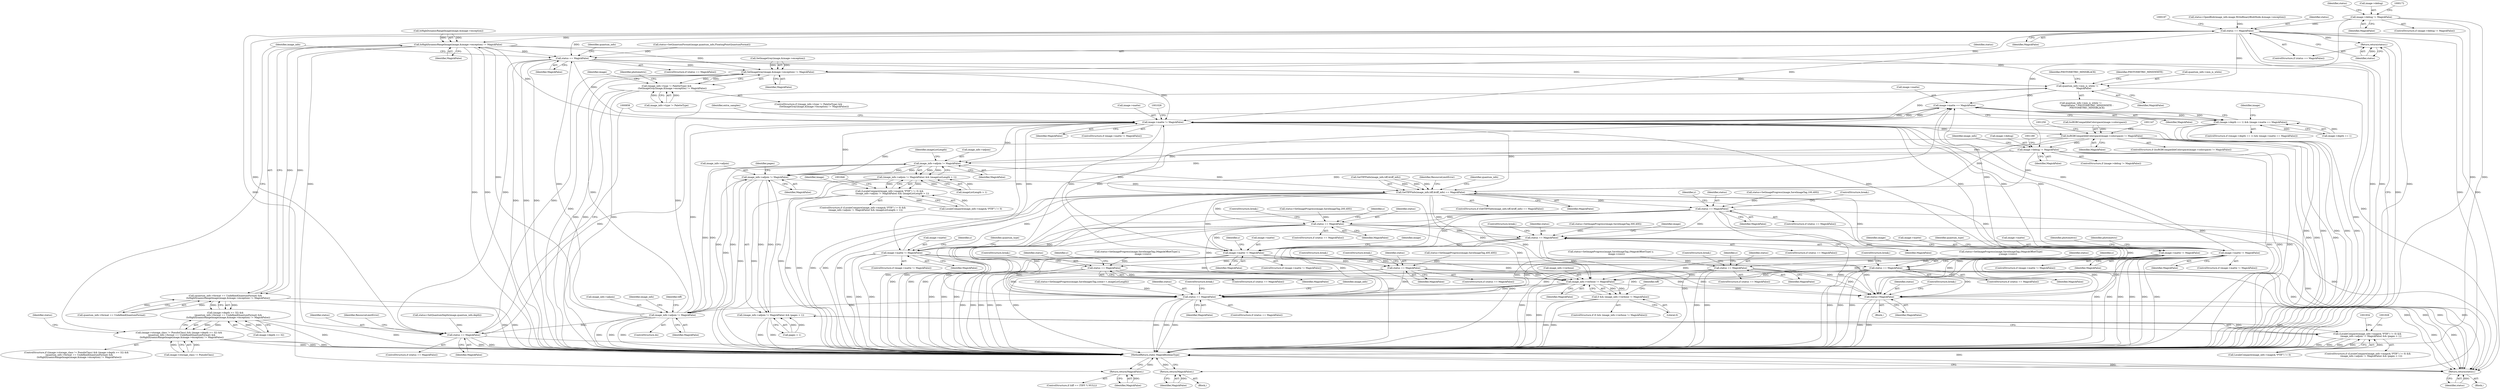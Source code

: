 digraph "0_ImageMagick6_3c53413eb544cc567309b4c86485eae43e956112@pointer" {
"1000166" [label="(Call,image->debug != MagickFalse)"];
"1000191" [label="(Call,status == MagickFalse)"];
"1000194" [label="(Return,return(status);)"];
"1000306" [label="(Return,return(MagickFalse);)"];
"1000319" [label="(Return,return(MagickFalse);)"];
"1000450" [label="(Call,IsHighDynamicRangeImage(image,&image->exception) != MagickFalse)"];
"1000444" [label="(Call,(quantum_info->format == UndefinedQuantumFormat) &&\n        (IsHighDynamicRangeImage(image,&image->exception) != MagickFalse))"];
"1000438" [label="(Call,(image->depth >= 32) &&\n        (quantum_info->format == UndefinedQuantumFormat) &&\n        (IsHighDynamicRangeImage(image,&image->exception) != MagickFalse))"];
"1000432" [label="(Call,(image->storage_class != PseudoClass) && (image->depth >= 32) &&\n        (quantum_info->format == UndefinedQuantumFormat) &&\n        (IsHighDynamicRangeImage(image,&image->exception) != MagickFalse))"];
"1000466" [label="(Call,status == MagickFalse)"];
"1000766" [label="(Call,SetImageGray(image,&image->exception) != MagickFalse)"];
"1000760" [label="(Call,(image_info->type != PaletteType) &&\n                (SetImageGray(image,&image->exception) != MagickFalse))"];
"1000780" [label="(Call,quantum_info->min_is_white !=\n                  MagickFalse)"];
"1000800" [label="(Call,image->matte == MagickFalse)"];
"1000794" [label="(Call,(image->depth == 1) && (image->matte == MagickFalse))"];
"1000941" [label="(Call,image->matte != MagickFalse)"];
"1001138" [label="(Call,IssRGBCompatibleColorspace(image->colorspace) != MagickFalse)"];
"1001183" [label="(Call,image->debug != MagickFalse)"];
"1001836" [label="(Call,image_info->adjoin != MagickFalse)"];
"1001835" [label="(Call,(image_info->adjoin != MagickFalse) && (imageListLength > 1))"];
"1001827" [label="(Call,(LocaleCompare(image_info->magick,\"PTIF\") != 0) &&\n        (image_info->adjoin != MagickFalse) && (imageListLength > 1))"];
"1001919" [label="(Call,image_info->adjoin != MagickFalse)"];
"1001918" [label="(Call,(image_info->adjoin != MagickFalse) && (pages > 1))"];
"1001910" [label="(Call,(LocaleCompare(image_info->magick,\"PTIF\") != 0) &&\n          (image_info->adjoin != MagickFalse) && (pages > 1))"];
"1001954" [label="(Call,GetTIFFInfo(image_info,tiff,&tiff_info) == MagickFalse)"];
"1001998" [label="(Call,image->matte != MagickFalse)"];
"1002089" [label="(Call,status == MagickFalse)"];
"1002887" [label="(Call,image_info->verbose != MagickFalse)"];
"1002885" [label="(Call,0 && (image_info->verbose != MagickFalse))"];
"1002899" [label="(Call,status=MagickFalse)"];
"1002934" [label="(Return,return(status);)"];
"1002923" [label="(Call,status == MagickFalse)"];
"1002927" [label="(Call,image_info->adjoin != MagickFalse)"];
"1000851" [label="(Call,status == MagickFalse)"];
"1002176" [label="(Call,status == MagickFalse)"];
"1002259" [label="(Call,status == MagickFalse)"];
"1002342" [label="(Call,status == MagickFalse)"];
"1002347" [label="(Call,image->matte != MagickFalse)"];
"1002431" [label="(Call,status == MagickFalse)"];
"1002443" [label="(Call,image->matte != MagickFalse)"];
"1002545" [label="(Call,status == MagickFalse)"];
"1002752" [label="(Call,image->matte != MagickFalse)"];
"1002860" [label="(Call,status == MagickFalse)"];
"1000465" [label="(ControlStructure,if (status == MagickFalse))"];
"1002891" [label="(Identifier,MagickFalse)"];
"1000195" [label="(Identifier,status)"];
"1001842" [label="(Identifier,imageListLength)"];
"1000180" [label="(Call,status=OpenBlob(image_info,image,WriteBinaryBlobMode,&image->exception))"];
"1000767" [label="(Call,SetImageGray(image,&image->exception))"];
"1001837" [label="(Call,image_info->adjoin)"];
"1002900" [label="(Identifier,status)"];
"1002354" [label="(Identifier,y)"];
"1000468" [label="(Identifier,MagickFalse)"];
"1001187" [label="(Identifier,MagickFalse)"];
"1002902" [label="(ControlStructure,break;)"];
"1000300" [label="(ControlStructure,if (tiff == (TIFF *) NULL))"];
"1001841" [label="(Call,imageListLength > 1)"];
"1000800" [label="(Call,image->matte == MagickFalse)"];
"1002090" [label="(Identifier,status)"];
"1001924" [label="(Call,pages > 1)"];
"1002454" [label="(Identifier,image)"];
"1000786" [label="(Identifier,PHOTOMETRIC_MINISBLACK)"];
"1000759" [label="(ControlStructure,if ((image_info->type != PaletteType) &&\n                (SetImageGray(image,&image->exception) != MagickFalse)))"];
"1000192" [label="(Identifier,status)"];
"1002928" [label="(Call,image_info->adjoin)"];
"1000785" [label="(Identifier,PHOTOMETRIC_MINISWHITE)"];
"1002545" [label="(Call,status == MagickFalse)"];
"1000471" [label="(Identifier,quantum_info)"];
"1002347" [label="(Call,image->matte != MagickFalse)"];
"1000439" [label="(Call,image->depth >= 32)"];
"1000850" [label="(ControlStructure,if (status == MagickFalse))"];
"1001840" [label="(Identifier,MagickFalse)"];
"1002348" [label="(Call,image->matte)"];
"1001826" [label="(ControlStructure,if ((LocaleCompare(image_info->magick,\"PTIF\") != 0) &&\n        (image_info->adjoin != MagickFalse) && (imageListLength > 1)))"];
"1002444" [label="(Call,image->matte)"];
"1002859" [label="(ControlStructure,if (status == MagickFalse))"];
"1001919" [label="(Call,image_info->adjoin != MagickFalse)"];
"1002431" [label="(Call,status == MagickFalse)"];
"1002923" [label="(Call,status == MagickFalse)"];
"1000193" [label="(Identifier,MagickFalse)"];
"1000794" [label="(Call,(image->depth == 1) && (image->matte == MagickFalse))"];
"1002547" [label="(Identifier,MagickFalse)"];
"1001918" [label="(Call,(image_info->adjoin != MagickFalse) && (pages > 1))"];
"1000345" [label="(Identifier,image_info)"];
"1001910" [label="(Call,(LocaleCompare(image_info->magick,\"PTIF\") != 0) &&\n          (image_info->adjoin != MagickFalse) && (pages > 1))"];
"1002933" [label="(Identifier,tiff)"];
"1002548" [label="(ControlStructure,break;)"];
"1002914" [label="(Call,status=SetImageProgress(image,SaveImagesTag,scene++,imageListLength))"];
"1001137" [label="(ControlStructure,if (IssRGBCompatibleColorspace(image->colorspace) != MagickFalse))"];
"1002772" [label="(Identifier,photometric)"];
"1000166" [label="(Call,image->debug != MagickFalse)"];
"1001911" [label="(Call,LocaleCompare(image_info->magick,\"PTIF\") != 0)"];
"1002924" [label="(Identifier,status)"];
"1001138" [label="(Call,IssRGBCompatibleColorspace(image->colorspace) != MagickFalse)"];
"1000181" [label="(Identifier,status)"];
"1000804" [label="(Identifier,MagickFalse)"];
"1002442" [label="(ControlStructure,if (image->matte != MagickFalse))"];
"1000194" [label="(Return,return(status);)"];
"1002935" [label="(Identifier,status)"];
"1000760" [label="(Call,(image_info->type != PaletteType) &&\n                (SetImageGray(image,&image->exception) != MagickFalse))"];
"1000951" [label="(Identifier,extra_samples)"];
"1000320" [label="(Identifier,MagickFalse)"];
"1002341" [label="(ControlStructure,if (status == MagickFalse))"];
"1000445" [label="(Call,quantum_info->format == UndefinedQuantumFormat)"];
"1002262" [label="(ControlStructure,break;)"];
"1000779" [label="(Call,quantum_info->min_is_white !=\n                  MagickFalse ? PHOTOMETRIC_MINISWHITE :\n                  PHOTOMETRIC_MINISBLACK)"];
"1000844" [label="(Call,status=SetQuantumDepth(image,quantum_info,depth))"];
"1002936" [label="(MethodReturn,static MagickBooleanType)"];
"1002345" [label="(ControlStructure,break;)"];
"1002251" [label="(Call,status=SetImageProgress(image,SaveImageTag,200,400))"];
"1001955" [label="(Call,GetTIFFInfo(image_info,tiff,&tiff_info))"];
"1002432" [label="(Identifier,status)"];
"1002018" [label="(Identifier,y)"];
"1002863" [label="(ControlStructure,break;)"];
"1000945" [label="(Identifier,MagickFalse)"];
"1002004" [label="(Identifier,quantum_type)"];
"1002756" [label="(Identifier,MagickFalse)"];
"1002344" [label="(Identifier,MagickFalse)"];
"1000801" [label="(Call,image->matte)"];
"1002789" [label="(Identifier,y)"];
"1002259" [label="(Call,status == MagickFalse)"];
"1002899" [label="(Call,status=MagickFalse)"];
"1002417" [label="(Identifier,image)"];
"1002342" [label="(Call,status == MagickFalse)"];
"1002423" [label="(Call,status=SetImageProgress(image,SaveImageTag,400,400))"];
"1000431" [label="(ControlStructure,if ((image->storage_class != PseudoClass) && (image->depth >= 32) &&\n        (quantum_info->format == UndefinedQuantumFormat) &&\n        (IsHighDynamicRangeImage(image,&image->exception) != MagickFalse)))"];
"1000450" [label="(Call,IsHighDynamicRangeImage(image,&image->exception) != MagickFalse)"];
"1002433" [label="(Identifier,MagickFalse)"];
"1002898" [label="(Block,)"];
"1002088" [label="(ControlStructure,if (status == MagickFalse))"];
"1002927" [label="(Call,image_info->adjoin != MagickFalse)"];
"1002177" [label="(Identifier,status)"];
"1000191" [label="(Call,status == MagickFalse)"];
"1002176" [label="(Call,status == MagickFalse)"];
"1000460" [label="(Identifier,status)"];
"1000432" [label="(Call,(image->storage_class != PseudoClass) && (image->depth >= 32) &&\n        (quantum_info->format == UndefinedQuantumFormat) &&\n        (IsHighDynamicRangeImage(image,&image->exception) != MagickFalse))"];
"1000459" [label="(Call,status=SetQuantumFormat(image,quantum_info,FloatingPointQuantumFormat))"];
"1002435" [label="(ControlStructure,break;)"];
"1002546" [label="(Identifier,status)"];
"1002447" [label="(Identifier,MagickFalse)"];
"1002434" [label="(ControlStructure,break;)"];
"1001923" [label="(Identifier,MagickFalse)"];
"1002901" [label="(Identifier,MagickFalse)"];
"1000438" [label="(Call,(image->depth >= 32) &&\n        (quantum_info->format == UndefinedQuantumFormat) &&\n        (IsHighDynamicRangeImage(image,&image->exception) != MagickFalse))"];
"1002887" [label="(Call,image_info->verbose != MagickFalse)"];
"1002091" [label="(Identifier,MagickFalse)"];
"1000781" [label="(Call,quantum_info->min_is_white)"];
"1000457" [label="(Identifier,MagickFalse)"];
"1001182" [label="(ControlStructure,if (image->debug != MagickFalse))"];
"1002168" [label="(Call,status=SetImageProgress(image,SaveImageTag,100,400))"];
"1002430" [label="(ControlStructure,if (status == MagickFalse))"];
"1002178" [label="(Identifier,MagickFalse)"];
"1000853" [label="(Identifier,MagickFalse)"];
"1002886" [label="(Literal,0)"];
"1000466" [label="(Call,status == MagickFalse)"];
"1000170" [label="(Identifier,MagickFalse)"];
"1000793" [label="(ControlStructure,if ((image->depth == 1) && (image->matte == MagickFalse)))"];
"1001828" [label="(Call,LocaleCompare(image_info->magick,\"PTIF\") != 0)"];
"1001920" [label="(Call,image_info->adjoin)"];
"1001871" [label="(Identifier,image)"];
"1001999" [label="(Call,image->matte)"];
"1002926" [label="(ControlStructure,break;)"];
"1002934" [label="(Return,return(status);)"];
"1002449" [label="(Identifier,quantum_type)"];
"1001143" [label="(Identifier,MagickFalse)"];
"1002008" [label="(Identifier,y)"];
"1002474" [label="(Identifier,y)"];
"1001836" [label="(Call,image_info->adjoin != MagickFalse)"];
"1002860" [label="(Call,status == MagickFalse)"];
"1000165" [label="(ControlStructure,if (image->debug != MagickFalse))"];
"1002179" [label="(ControlStructure,break;)"];
"1001962" [label="(Identifier,ResourceLimitError)"];
"1002861" [label="(Identifier,status)"];
"1000339" [label="(ControlStructure,do)"];
"1002443" [label="(Call,image->matte != MagickFalse)"];
"1002258" [label="(ControlStructure,if (status == MagickFalse))"];
"1000780" [label="(Call,quantum_info->min_is_white !=\n                  MagickFalse)"];
"1000433" [label="(Call,image->storage_class != PseudoClass)"];
"1001953" [label="(ControlStructure,if (GetTIFFInfo(image_info,tiff,&tiff_info) == MagickFalse))"];
"1000766" [label="(Call,SetImageGray(image,&image->exception) != MagickFalse)"];
"1001997" [label="(ControlStructure,if (image->matte != MagickFalse))"];
"1000167" [label="(Call,image->debug)"];
"1000307" [label="(Identifier,MagickFalse)"];
"1002351" [label="(Identifier,MagickFalse)"];
"1002533" [label="(Call,status=SetImageProgress(image,SaveImageTag,(MagickOffsetType) y,\n                image->rows))"];
"1002751" [label="(ControlStructure,if (image->matte != MagickFalse))"];
"1000451" [label="(Call,IsHighDynamicRangeImage(image,&image->exception))"];
"1001827" [label="(Call,(LocaleCompare(image_info->magick,\"PTIF\") != 0) &&\n        (image_info->adjoin != MagickFalse) && (imageListLength > 1))"];
"1002092" [label="(ControlStructure,break;)"];
"1000815" [label="(Identifier,image)"];
"1000852" [label="(Identifier,status)"];
"1000795" [label="(Call,image->depth == 1)"];
"1002760" [label="(Identifier,photometric)"];
"1000190" [label="(ControlStructure,if (status == MagickFalse))"];
"1000776" [label="(Identifier,photometric)"];
"1002929" [label="(Identifier,image_info)"];
"1002343" [label="(Identifier,status)"];
"1000851" [label="(Call,status == MagickFalse)"];
"1001960" [label="(Identifier,MagickFalse)"];
"1002265" [label="(Identifier,y)"];
"1001198" [label="(Identifier,image_info)"];
"1001835" [label="(Call,(image_info->adjoin != MagickFalse) && (imageListLength > 1))"];
"1002334" [label="(Call,status=SetImageProgress(image,SaveImageTag,300,400))"];
"1002753" [label="(Call,image->matte)"];
"1000855" [label="(Identifier,ResourceLimitError)"];
"1001954" [label="(Call,GetTIFFInfo(image_info,tiff,&tiff_info) == MagickFalse)"];
"1001925" [label="(Identifier,pages)"];
"1000316" [label="(Block,)"];
"1002544" [label="(ControlStructure,if (status == MagickFalse))"];
"1000319" [label="(Return,return(MagickFalse);)"];
"1000784" [label="(Identifier,MagickFalse)"];
"1002752" [label="(Call,image->matte != MagickFalse)"];
"1002002" [label="(Identifier,MagickFalse)"];
"1002349" [label="(Identifier,image)"];
"1000467" [label="(Identifier,status)"];
"1002175" [label="(ControlStructure,if (status == MagickFalse))"];
"1002848" [label="(Call,status=SetImageProgress(image,SaveImageTag,(MagickOffsetType) y,\n                image->rows))"];
"1001183" [label="(Call,image->debug != MagickFalse)"];
"1002862" [label="(Identifier,MagickFalse)"];
"1002896" [label="(Identifier,tiff)"];
"1002885" [label="(Call,0 && (image_info->verbose != MagickFalse))"];
"1002922" [label="(ControlStructure,if (status == MagickFalse))"];
"1002182" [label="(Identifier,y)"];
"1000940" [label="(ControlStructure,if (image->matte != MagickFalse))"];
"1002888" [label="(Call,image_info->verbose)"];
"1000806" [label="(Identifier,image)"];
"1001998" [label="(Call,image->matte != MagickFalse)"];
"1000942" [label="(Call,image->matte)"];
"1002346" [label="(ControlStructure,if (image->matte != MagickFalse))"];
"1000306" [label="(Return,return(MagickFalse);)"];
"1000120" [label="(Block,)"];
"1001966" [label="(Identifier,quantum_info)"];
"1000941" [label="(Call,image->matte != MagickFalse)"];
"1002261" [label="(Identifier,MagickFalse)"];
"1001139" [label="(Call,IssRGBCompatibleColorspace(image->colorspace))"];
"1002931" [label="(Identifier,MagickFalse)"];
"1000482" [label="(Identifier,image_info)"];
"1000773" [label="(Identifier,MagickFalse)"];
"1001184" [label="(Call,image->debug)"];
"1000444" [label="(Call,(quantum_info->format == UndefinedQuantumFormat) &&\n        (IsHighDynamicRangeImage(image,&image->exception) != MagickFalse))"];
"1001909" [label="(ControlStructure,if ((LocaleCompare(image_info->magick,\"PTIF\") != 0) &&\n          (image_info->adjoin != MagickFalse) && (pages > 1)))"];
"1002925" [label="(Identifier,MagickFalse)"];
"1002884" [label="(ControlStructure,if (0 && (image_info->verbose != MagickFalse)))"];
"1002260" [label="(Identifier,status)"];
"1000761" [label="(Call,image_info->type != PaletteType)"];
"1002089" [label="(Call,status == MagickFalse)"];
"1002077" [label="(Call,status=SetImageProgress(image,SaveImageTag,(MagickOffsetType)\n                    y,image->rows))"];
"1000166" -> "1000165"  [label="AST: "];
"1000166" -> "1000170"  [label="CFG: "];
"1000167" -> "1000166"  [label="AST: "];
"1000170" -> "1000166"  [label="AST: "];
"1000172" -> "1000166"  [label="CFG: "];
"1000181" -> "1000166"  [label="CFG: "];
"1000166" -> "1002936"  [label="DDG: "];
"1000166" -> "1002936"  [label="DDG: "];
"1000166" -> "1000191"  [label="DDG: "];
"1000166" -> "1001183"  [label="DDG: "];
"1000191" -> "1000190"  [label="AST: "];
"1000191" -> "1000193"  [label="CFG: "];
"1000192" -> "1000191"  [label="AST: "];
"1000193" -> "1000191"  [label="AST: "];
"1000195" -> "1000191"  [label="CFG: "];
"1000197" -> "1000191"  [label="CFG: "];
"1000191" -> "1002936"  [label="DDG: "];
"1000191" -> "1002936"  [label="DDG: "];
"1000191" -> "1002936"  [label="DDG: "];
"1000180" -> "1000191"  [label="DDG: "];
"1000191" -> "1000194"  [label="DDG: "];
"1000191" -> "1000306"  [label="DDG: "];
"1000191" -> "1000319"  [label="DDG: "];
"1000191" -> "1000450"  [label="DDG: "];
"1000191" -> "1000466"  [label="DDG: "];
"1000191" -> "1000766"  [label="DDG: "];
"1000191" -> "1000780"  [label="DDG: "];
"1000191" -> "1000851"  [label="DDG: "];
"1000191" -> "1000941"  [label="DDG: "];
"1000191" -> "1002934"  [label="DDG: "];
"1000194" -> "1000190"  [label="AST: "];
"1000194" -> "1000195"  [label="CFG: "];
"1000195" -> "1000194"  [label="AST: "];
"1002936" -> "1000194"  [label="CFG: "];
"1000194" -> "1002936"  [label="DDG: "];
"1000195" -> "1000194"  [label="DDG: "];
"1000306" -> "1000300"  [label="AST: "];
"1000306" -> "1000307"  [label="CFG: "];
"1000307" -> "1000306"  [label="AST: "];
"1002936" -> "1000306"  [label="CFG: "];
"1000306" -> "1002936"  [label="DDG: "];
"1000307" -> "1000306"  [label="DDG: "];
"1000319" -> "1000316"  [label="AST: "];
"1000319" -> "1000320"  [label="CFG: "];
"1000320" -> "1000319"  [label="AST: "];
"1002936" -> "1000319"  [label="CFG: "];
"1000319" -> "1002936"  [label="DDG: "];
"1000320" -> "1000319"  [label="DDG: "];
"1000450" -> "1000444"  [label="AST: "];
"1000450" -> "1000457"  [label="CFG: "];
"1000451" -> "1000450"  [label="AST: "];
"1000457" -> "1000450"  [label="AST: "];
"1000444" -> "1000450"  [label="CFG: "];
"1000450" -> "1002936"  [label="DDG: "];
"1000450" -> "1002936"  [label="DDG: "];
"1000450" -> "1000444"  [label="DDG: "];
"1000450" -> "1000444"  [label="DDG: "];
"1000451" -> "1000450"  [label="DDG: "];
"1000451" -> "1000450"  [label="DDG: "];
"1002927" -> "1000450"  [label="DDG: "];
"1000450" -> "1000466"  [label="DDG: "];
"1000450" -> "1000766"  [label="DDG: "];
"1000450" -> "1000780"  [label="DDG: "];
"1000450" -> "1000851"  [label="DDG: "];
"1000450" -> "1000941"  [label="DDG: "];
"1000444" -> "1000438"  [label="AST: "];
"1000444" -> "1000445"  [label="CFG: "];
"1000445" -> "1000444"  [label="AST: "];
"1000438" -> "1000444"  [label="CFG: "];
"1000444" -> "1002936"  [label="DDG: "];
"1000444" -> "1002936"  [label="DDG: "];
"1000444" -> "1000438"  [label="DDG: "];
"1000444" -> "1000438"  [label="DDG: "];
"1000445" -> "1000444"  [label="DDG: "];
"1000445" -> "1000444"  [label="DDG: "];
"1000438" -> "1000432"  [label="AST: "];
"1000438" -> "1000439"  [label="CFG: "];
"1000439" -> "1000438"  [label="AST: "];
"1000432" -> "1000438"  [label="CFG: "];
"1000438" -> "1002936"  [label="DDG: "];
"1000438" -> "1002936"  [label="DDG: "];
"1000438" -> "1000432"  [label="DDG: "];
"1000438" -> "1000432"  [label="DDG: "];
"1000439" -> "1000438"  [label="DDG: "];
"1000439" -> "1000438"  [label="DDG: "];
"1000432" -> "1000431"  [label="AST: "];
"1000432" -> "1000433"  [label="CFG: "];
"1000433" -> "1000432"  [label="AST: "];
"1000460" -> "1000432"  [label="CFG: "];
"1000482" -> "1000432"  [label="CFG: "];
"1000432" -> "1002936"  [label="DDG: "];
"1000432" -> "1002936"  [label="DDG: "];
"1000432" -> "1002936"  [label="DDG: "];
"1000433" -> "1000432"  [label="DDG: "];
"1000433" -> "1000432"  [label="DDG: "];
"1000466" -> "1000465"  [label="AST: "];
"1000466" -> "1000468"  [label="CFG: "];
"1000467" -> "1000466"  [label="AST: "];
"1000468" -> "1000466"  [label="AST: "];
"1000471" -> "1000466"  [label="CFG: "];
"1000482" -> "1000466"  [label="CFG: "];
"1000466" -> "1002936"  [label="DDG: "];
"1000466" -> "1002936"  [label="DDG: "];
"1000466" -> "1002936"  [label="DDG: "];
"1000459" -> "1000466"  [label="DDG: "];
"1002927" -> "1000466"  [label="DDG: "];
"1000466" -> "1000766"  [label="DDG: "];
"1000466" -> "1000780"  [label="DDG: "];
"1000466" -> "1000851"  [label="DDG: "];
"1000466" -> "1000941"  [label="DDG: "];
"1000466" -> "1002934"  [label="DDG: "];
"1000766" -> "1000760"  [label="AST: "];
"1000766" -> "1000773"  [label="CFG: "];
"1000767" -> "1000766"  [label="AST: "];
"1000773" -> "1000766"  [label="AST: "];
"1000760" -> "1000766"  [label="CFG: "];
"1000766" -> "1002936"  [label="DDG: "];
"1000766" -> "1000760"  [label="DDG: "];
"1000766" -> "1000760"  [label="DDG: "];
"1000767" -> "1000766"  [label="DDG: "];
"1000767" -> "1000766"  [label="DDG: "];
"1002927" -> "1000766"  [label="DDG: "];
"1000766" -> "1000780"  [label="DDG: "];
"1000766" -> "1000851"  [label="DDG: "];
"1000766" -> "1000941"  [label="DDG: "];
"1000760" -> "1000759"  [label="AST: "];
"1000760" -> "1000761"  [label="CFG: "];
"1000761" -> "1000760"  [label="AST: "];
"1000776" -> "1000760"  [label="CFG: "];
"1000815" -> "1000760"  [label="CFG: "];
"1000760" -> "1002936"  [label="DDG: "];
"1000760" -> "1002936"  [label="DDG: "];
"1000760" -> "1002936"  [label="DDG: "];
"1000761" -> "1000760"  [label="DDG: "];
"1000761" -> "1000760"  [label="DDG: "];
"1000780" -> "1000779"  [label="AST: "];
"1000780" -> "1000784"  [label="CFG: "];
"1000781" -> "1000780"  [label="AST: "];
"1000784" -> "1000780"  [label="AST: "];
"1000785" -> "1000780"  [label="CFG: "];
"1000786" -> "1000780"  [label="CFG: "];
"1000780" -> "1002936"  [label="DDG: "];
"1002927" -> "1000780"  [label="DDG: "];
"1000780" -> "1000800"  [label="DDG: "];
"1000780" -> "1000941"  [label="DDG: "];
"1000800" -> "1000794"  [label="AST: "];
"1000800" -> "1000804"  [label="CFG: "];
"1000801" -> "1000800"  [label="AST: "];
"1000804" -> "1000800"  [label="AST: "];
"1000794" -> "1000800"  [label="CFG: "];
"1000800" -> "1000794"  [label="DDG: "];
"1000800" -> "1000794"  [label="DDG: "];
"1002347" -> "1000800"  [label="DDG: "];
"1000941" -> "1000800"  [label="DDG: "];
"1002752" -> "1000800"  [label="DDG: "];
"1001998" -> "1000800"  [label="DDG: "];
"1002443" -> "1000800"  [label="DDG: "];
"1000800" -> "1000941"  [label="DDG: "];
"1000800" -> "1000941"  [label="DDG: "];
"1000794" -> "1000793"  [label="AST: "];
"1000794" -> "1000795"  [label="CFG: "];
"1000795" -> "1000794"  [label="AST: "];
"1000806" -> "1000794"  [label="CFG: "];
"1000858" -> "1000794"  [label="CFG: "];
"1000794" -> "1002936"  [label="DDG: "];
"1000794" -> "1002936"  [label="DDG: "];
"1000794" -> "1002936"  [label="DDG: "];
"1000795" -> "1000794"  [label="DDG: "];
"1000795" -> "1000794"  [label="DDG: "];
"1000941" -> "1000940"  [label="AST: "];
"1000941" -> "1000945"  [label="CFG: "];
"1000942" -> "1000941"  [label="AST: "];
"1000945" -> "1000941"  [label="AST: "];
"1000951" -> "1000941"  [label="CFG: "];
"1001026" -> "1000941"  [label="CFG: "];
"1000941" -> "1002936"  [label="DDG: "];
"1000941" -> "1002936"  [label="DDG: "];
"1000941" -> "1002936"  [label="DDG: "];
"1002347" -> "1000941"  [label="DDG: "];
"1002752" -> "1000941"  [label="DDG: "];
"1001998" -> "1000941"  [label="DDG: "];
"1002443" -> "1000941"  [label="DDG: "];
"1000851" -> "1000941"  [label="DDG: "];
"1002927" -> "1000941"  [label="DDG: "];
"1000941" -> "1001138"  [label="DDG: "];
"1000941" -> "1001836"  [label="DDG: "];
"1000941" -> "1001919"  [label="DDG: "];
"1000941" -> "1001954"  [label="DDG: "];
"1000941" -> "1001998"  [label="DDG: "];
"1000941" -> "1002347"  [label="DDG: "];
"1000941" -> "1002443"  [label="DDG: "];
"1000941" -> "1002752"  [label="DDG: "];
"1001138" -> "1001137"  [label="AST: "];
"1001138" -> "1001143"  [label="CFG: "];
"1001139" -> "1001138"  [label="AST: "];
"1001143" -> "1001138"  [label="AST: "];
"1001147" -> "1001138"  [label="CFG: "];
"1001250" -> "1001138"  [label="CFG: "];
"1001138" -> "1002936"  [label="DDG: "];
"1001138" -> "1002936"  [label="DDG: "];
"1001138" -> "1002936"  [label="DDG: "];
"1001139" -> "1001138"  [label="DDG: "];
"1001138" -> "1001183"  [label="DDG: "];
"1001138" -> "1001836"  [label="DDG: "];
"1001138" -> "1001919"  [label="DDG: "];
"1001138" -> "1001954"  [label="DDG: "];
"1001183" -> "1001182"  [label="AST: "];
"1001183" -> "1001187"  [label="CFG: "];
"1001184" -> "1001183"  [label="AST: "];
"1001187" -> "1001183"  [label="AST: "];
"1001189" -> "1001183"  [label="CFG: "];
"1001198" -> "1001183"  [label="CFG: "];
"1001183" -> "1002936"  [label="DDG: "];
"1001183" -> "1002936"  [label="DDG: "];
"1001183" -> "1002936"  [label="DDG: "];
"1001183" -> "1001836"  [label="DDG: "];
"1001183" -> "1001919"  [label="DDG: "];
"1001183" -> "1001954"  [label="DDG: "];
"1001836" -> "1001835"  [label="AST: "];
"1001836" -> "1001840"  [label="CFG: "];
"1001837" -> "1001836"  [label="AST: "];
"1001840" -> "1001836"  [label="AST: "];
"1001842" -> "1001836"  [label="CFG: "];
"1001835" -> "1001836"  [label="CFG: "];
"1001836" -> "1002936"  [label="DDG: "];
"1001836" -> "1001835"  [label="DDG: "];
"1001836" -> "1001835"  [label="DDG: "];
"1002927" -> "1001836"  [label="DDG: "];
"1001836" -> "1001919"  [label="DDG: "];
"1001836" -> "1001919"  [label="DDG: "];
"1001836" -> "1001954"  [label="DDG: "];
"1001836" -> "1002927"  [label="DDG: "];
"1001835" -> "1001827"  [label="AST: "];
"1001835" -> "1001841"  [label="CFG: "];
"1001841" -> "1001835"  [label="AST: "];
"1001827" -> "1001835"  [label="CFG: "];
"1001835" -> "1002936"  [label="DDG: "];
"1001835" -> "1002936"  [label="DDG: "];
"1001835" -> "1001827"  [label="DDG: "];
"1001835" -> "1001827"  [label="DDG: "];
"1001841" -> "1001835"  [label="DDG: "];
"1001841" -> "1001835"  [label="DDG: "];
"1001827" -> "1001826"  [label="AST: "];
"1001827" -> "1001828"  [label="CFG: "];
"1001828" -> "1001827"  [label="AST: "];
"1001846" -> "1001827"  [label="CFG: "];
"1001871" -> "1001827"  [label="CFG: "];
"1001827" -> "1002936"  [label="DDG: "];
"1001827" -> "1002936"  [label="DDG: "];
"1001828" -> "1001827"  [label="DDG: "];
"1001828" -> "1001827"  [label="DDG: "];
"1001919" -> "1001918"  [label="AST: "];
"1001919" -> "1001923"  [label="CFG: "];
"1001920" -> "1001919"  [label="AST: "];
"1001923" -> "1001919"  [label="AST: "];
"1001925" -> "1001919"  [label="CFG: "];
"1001918" -> "1001919"  [label="CFG: "];
"1001919" -> "1002936"  [label="DDG: "];
"1001919" -> "1001918"  [label="DDG: "];
"1001919" -> "1001918"  [label="DDG: "];
"1002927" -> "1001919"  [label="DDG: "];
"1001919" -> "1001954"  [label="DDG: "];
"1001919" -> "1002927"  [label="DDG: "];
"1001918" -> "1001910"  [label="AST: "];
"1001918" -> "1001924"  [label="CFG: "];
"1001924" -> "1001918"  [label="AST: "];
"1001910" -> "1001918"  [label="CFG: "];
"1001918" -> "1002936"  [label="DDG: "];
"1001918" -> "1002936"  [label="DDG: "];
"1001918" -> "1001910"  [label="DDG: "];
"1001918" -> "1001910"  [label="DDG: "];
"1001924" -> "1001918"  [label="DDG: "];
"1001924" -> "1001918"  [label="DDG: "];
"1001910" -> "1001909"  [label="AST: "];
"1001910" -> "1001911"  [label="CFG: "];
"1001911" -> "1001910"  [label="AST: "];
"1001928" -> "1001910"  [label="CFG: "];
"1001934" -> "1001910"  [label="CFG: "];
"1001910" -> "1002936"  [label="DDG: "];
"1001910" -> "1002936"  [label="DDG: "];
"1001910" -> "1002936"  [label="DDG: "];
"1001911" -> "1001910"  [label="DDG: "];
"1001911" -> "1001910"  [label="DDG: "];
"1001954" -> "1001953"  [label="AST: "];
"1001954" -> "1001960"  [label="CFG: "];
"1001955" -> "1001954"  [label="AST: "];
"1001960" -> "1001954"  [label="AST: "];
"1001962" -> "1001954"  [label="CFG: "];
"1001966" -> "1001954"  [label="CFG: "];
"1001954" -> "1002936"  [label="DDG: "];
"1001954" -> "1002936"  [label="DDG: "];
"1001954" -> "1002936"  [label="DDG: "];
"1001955" -> "1001954"  [label="DDG: "];
"1001955" -> "1001954"  [label="DDG: "];
"1001955" -> "1001954"  [label="DDG: "];
"1001954" -> "1001998"  [label="DDG: "];
"1001954" -> "1002176"  [label="DDG: "];
"1001954" -> "1002259"  [label="DDG: "];
"1001954" -> "1002342"  [label="DDG: "];
"1001954" -> "1002347"  [label="DDG: "];
"1001954" -> "1002443"  [label="DDG: "];
"1001954" -> "1002752"  [label="DDG: "];
"1001954" -> "1002887"  [label="DDG: "];
"1001954" -> "1002899"  [label="DDG: "];
"1001954" -> "1002923"  [label="DDG: "];
"1001998" -> "1001997"  [label="AST: "];
"1001998" -> "1002002"  [label="CFG: "];
"1001999" -> "1001998"  [label="AST: "];
"1002002" -> "1001998"  [label="AST: "];
"1002004" -> "1001998"  [label="CFG: "];
"1002008" -> "1001998"  [label="CFG: "];
"1001998" -> "1002936"  [label="DDG: "];
"1001998" -> "1002936"  [label="DDG: "];
"1001998" -> "1002936"  [label="DDG: "];
"1001998" -> "1002089"  [label="DDG: "];
"1001998" -> "1002887"  [label="DDG: "];
"1001998" -> "1002899"  [label="DDG: "];
"1001998" -> "1002923"  [label="DDG: "];
"1002089" -> "1002088"  [label="AST: "];
"1002089" -> "1002091"  [label="CFG: "];
"1002090" -> "1002089"  [label="AST: "];
"1002091" -> "1002089"  [label="AST: "];
"1002092" -> "1002089"  [label="CFG: "];
"1002018" -> "1002089"  [label="CFG: "];
"1002089" -> "1002936"  [label="DDG: "];
"1002089" -> "1002936"  [label="DDG: "];
"1002089" -> "1002936"  [label="DDG: "];
"1002077" -> "1002089"  [label="DDG: "];
"1002089" -> "1002887"  [label="DDG: "];
"1002089" -> "1002899"  [label="DDG: "];
"1002089" -> "1002923"  [label="DDG: "];
"1002089" -> "1002934"  [label="DDG: "];
"1002887" -> "1002885"  [label="AST: "];
"1002887" -> "1002891"  [label="CFG: "];
"1002888" -> "1002887"  [label="AST: "];
"1002891" -> "1002887"  [label="AST: "];
"1002885" -> "1002887"  [label="CFG: "];
"1002887" -> "1002936"  [label="DDG: "];
"1002887" -> "1002936"  [label="DDG: "];
"1002887" -> "1002885"  [label="DDG: "];
"1002887" -> "1002885"  [label="DDG: "];
"1002347" -> "1002887"  [label="DDG: "];
"1002545" -> "1002887"  [label="DDG: "];
"1002259" -> "1002887"  [label="DDG: "];
"1002443" -> "1002887"  [label="DDG: "];
"1002342" -> "1002887"  [label="DDG: "];
"1002860" -> "1002887"  [label="DDG: "];
"1002431" -> "1002887"  [label="DDG: "];
"1002176" -> "1002887"  [label="DDG: "];
"1002752" -> "1002887"  [label="DDG: "];
"1002887" -> "1002899"  [label="DDG: "];
"1002887" -> "1002923"  [label="DDG: "];
"1002885" -> "1002884"  [label="AST: "];
"1002885" -> "1002886"  [label="CFG: "];
"1002886" -> "1002885"  [label="AST: "];
"1002896" -> "1002885"  [label="CFG: "];
"1002885" -> "1002936"  [label="DDG: "];
"1002885" -> "1002936"  [label="DDG: "];
"1002899" -> "1002898"  [label="AST: "];
"1002899" -> "1002901"  [label="CFG: "];
"1002900" -> "1002899"  [label="AST: "];
"1002901" -> "1002899"  [label="AST: "];
"1002902" -> "1002899"  [label="CFG: "];
"1002899" -> "1002936"  [label="DDG: "];
"1002899" -> "1002936"  [label="DDG: "];
"1002347" -> "1002899"  [label="DDG: "];
"1002545" -> "1002899"  [label="DDG: "];
"1002259" -> "1002899"  [label="DDG: "];
"1002443" -> "1002899"  [label="DDG: "];
"1002342" -> "1002899"  [label="DDG: "];
"1002860" -> "1002899"  [label="DDG: "];
"1002431" -> "1002899"  [label="DDG: "];
"1002176" -> "1002899"  [label="DDG: "];
"1002752" -> "1002899"  [label="DDG: "];
"1002899" -> "1002934"  [label="DDG: "];
"1002934" -> "1000120"  [label="AST: "];
"1002934" -> "1002935"  [label="CFG: "];
"1002935" -> "1002934"  [label="AST: "];
"1002936" -> "1002934"  [label="CFG: "];
"1002934" -> "1002936"  [label="DDG: "];
"1002935" -> "1002934"  [label="DDG: "];
"1002342" -> "1002934"  [label="DDG: "];
"1002259" -> "1002934"  [label="DDG: "];
"1002431" -> "1002934"  [label="DDG: "];
"1002923" -> "1002934"  [label="DDG: "];
"1002545" -> "1002934"  [label="DDG: "];
"1002176" -> "1002934"  [label="DDG: "];
"1002860" -> "1002934"  [label="DDG: "];
"1000851" -> "1002934"  [label="DDG: "];
"1002923" -> "1002922"  [label="AST: "];
"1002923" -> "1002925"  [label="CFG: "];
"1002924" -> "1002923"  [label="AST: "];
"1002925" -> "1002923"  [label="AST: "];
"1002929" -> "1002923"  [label="CFG: "];
"1002926" -> "1002923"  [label="CFG: "];
"1002923" -> "1002936"  [label="DDG: "];
"1002923" -> "1002936"  [label="DDG: "];
"1002923" -> "1002936"  [label="DDG: "];
"1002914" -> "1002923"  [label="DDG: "];
"1002347" -> "1002923"  [label="DDG: "];
"1002545" -> "1002923"  [label="DDG: "];
"1002259" -> "1002923"  [label="DDG: "];
"1002443" -> "1002923"  [label="DDG: "];
"1002342" -> "1002923"  [label="DDG: "];
"1002860" -> "1002923"  [label="DDG: "];
"1002431" -> "1002923"  [label="DDG: "];
"1002176" -> "1002923"  [label="DDG: "];
"1002752" -> "1002923"  [label="DDG: "];
"1002923" -> "1002927"  [label="DDG: "];
"1002927" -> "1000339"  [label="AST: "];
"1002927" -> "1002931"  [label="CFG: "];
"1002928" -> "1002927"  [label="AST: "];
"1002931" -> "1002927"  [label="AST: "];
"1000345" -> "1002927"  [label="CFG: "];
"1002933" -> "1002927"  [label="CFG: "];
"1002927" -> "1002936"  [label="DDG: "];
"1002927" -> "1002936"  [label="DDG: "];
"1002927" -> "1002936"  [label="DDG: "];
"1002927" -> "1000851"  [label="DDG: "];
"1000851" -> "1000850"  [label="AST: "];
"1000851" -> "1000853"  [label="CFG: "];
"1000852" -> "1000851"  [label="AST: "];
"1000853" -> "1000851"  [label="AST: "];
"1000855" -> "1000851"  [label="CFG: "];
"1000858" -> "1000851"  [label="CFG: "];
"1000851" -> "1002936"  [label="DDG: "];
"1000851" -> "1002936"  [label="DDG: "];
"1000844" -> "1000851"  [label="DDG: "];
"1002176" -> "1002175"  [label="AST: "];
"1002176" -> "1002178"  [label="CFG: "];
"1002177" -> "1002176"  [label="AST: "];
"1002178" -> "1002176"  [label="AST: "];
"1002179" -> "1002176"  [label="CFG: "];
"1002182" -> "1002176"  [label="CFG: "];
"1002176" -> "1002936"  [label="DDG: "];
"1002176" -> "1002936"  [label="DDG: "];
"1002176" -> "1002936"  [label="DDG: "];
"1002168" -> "1002176"  [label="DDG: "];
"1002176" -> "1002259"  [label="DDG: "];
"1002176" -> "1002342"  [label="DDG: "];
"1002176" -> "1002347"  [label="DDG: "];
"1002259" -> "1002258"  [label="AST: "];
"1002259" -> "1002261"  [label="CFG: "];
"1002260" -> "1002259"  [label="AST: "];
"1002261" -> "1002259"  [label="AST: "];
"1002262" -> "1002259"  [label="CFG: "];
"1002265" -> "1002259"  [label="CFG: "];
"1002259" -> "1002936"  [label="DDG: "];
"1002259" -> "1002936"  [label="DDG: "];
"1002259" -> "1002936"  [label="DDG: "];
"1002251" -> "1002259"  [label="DDG: "];
"1002259" -> "1002342"  [label="DDG: "];
"1002259" -> "1002347"  [label="DDG: "];
"1002342" -> "1002341"  [label="AST: "];
"1002342" -> "1002344"  [label="CFG: "];
"1002343" -> "1002342"  [label="AST: "];
"1002344" -> "1002342"  [label="AST: "];
"1002345" -> "1002342"  [label="CFG: "];
"1002349" -> "1002342"  [label="CFG: "];
"1002342" -> "1002936"  [label="DDG: "];
"1002342" -> "1002936"  [label="DDG: "];
"1002342" -> "1002936"  [label="DDG: "];
"1002334" -> "1002342"  [label="DDG: "];
"1002342" -> "1002347"  [label="DDG: "];
"1002347" -> "1002346"  [label="AST: "];
"1002347" -> "1002351"  [label="CFG: "];
"1002348" -> "1002347"  [label="AST: "];
"1002351" -> "1002347"  [label="AST: "];
"1002354" -> "1002347"  [label="CFG: "];
"1002417" -> "1002347"  [label="CFG: "];
"1002347" -> "1002936"  [label="DDG: "];
"1002347" -> "1002936"  [label="DDG: "];
"1002347" -> "1002936"  [label="DDG: "];
"1002347" -> "1002431"  [label="DDG: "];
"1002431" -> "1002430"  [label="AST: "];
"1002431" -> "1002433"  [label="CFG: "];
"1002432" -> "1002431"  [label="AST: "];
"1002433" -> "1002431"  [label="AST: "];
"1002434" -> "1002431"  [label="CFG: "];
"1002435" -> "1002431"  [label="CFG: "];
"1002431" -> "1002936"  [label="DDG: "];
"1002431" -> "1002936"  [label="DDG: "];
"1002431" -> "1002936"  [label="DDG: "];
"1002423" -> "1002431"  [label="DDG: "];
"1002443" -> "1002442"  [label="AST: "];
"1002443" -> "1002447"  [label="CFG: "];
"1002444" -> "1002443"  [label="AST: "];
"1002447" -> "1002443"  [label="AST: "];
"1002449" -> "1002443"  [label="CFG: "];
"1002454" -> "1002443"  [label="CFG: "];
"1002443" -> "1002936"  [label="DDG: "];
"1002443" -> "1002936"  [label="DDG: "];
"1002443" -> "1002936"  [label="DDG: "];
"1002443" -> "1002545"  [label="DDG: "];
"1002545" -> "1002544"  [label="AST: "];
"1002545" -> "1002547"  [label="CFG: "];
"1002546" -> "1002545"  [label="AST: "];
"1002547" -> "1002545"  [label="AST: "];
"1002548" -> "1002545"  [label="CFG: "];
"1002474" -> "1002545"  [label="CFG: "];
"1002545" -> "1002936"  [label="DDG: "];
"1002545" -> "1002936"  [label="DDG: "];
"1002545" -> "1002936"  [label="DDG: "];
"1002533" -> "1002545"  [label="DDG: "];
"1002752" -> "1002751"  [label="AST: "];
"1002752" -> "1002756"  [label="CFG: "];
"1002753" -> "1002752"  [label="AST: "];
"1002756" -> "1002752"  [label="AST: "];
"1002760" -> "1002752"  [label="CFG: "];
"1002772" -> "1002752"  [label="CFG: "];
"1002752" -> "1002936"  [label="DDG: "];
"1002752" -> "1002936"  [label="DDG: "];
"1002752" -> "1002936"  [label="DDG: "];
"1002752" -> "1002860"  [label="DDG: "];
"1002860" -> "1002859"  [label="AST: "];
"1002860" -> "1002862"  [label="CFG: "];
"1002861" -> "1002860"  [label="AST: "];
"1002862" -> "1002860"  [label="AST: "];
"1002863" -> "1002860"  [label="CFG: "];
"1002789" -> "1002860"  [label="CFG: "];
"1002860" -> "1002936"  [label="DDG: "];
"1002860" -> "1002936"  [label="DDG: "];
"1002860" -> "1002936"  [label="DDG: "];
"1002848" -> "1002860"  [label="DDG: "];
}
